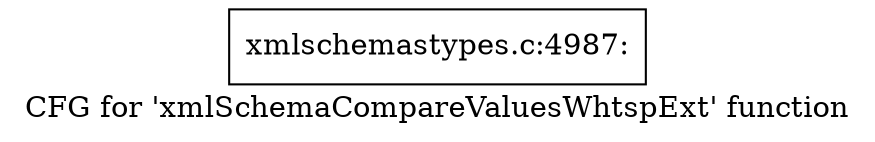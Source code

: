 digraph "CFG for 'xmlSchemaCompareValuesWhtspExt' function" {
	label="CFG for 'xmlSchemaCompareValuesWhtspExt' function";

	Node0x5a1df20 [shape=record,label="{xmlschemastypes.c:4987:}"];
}
